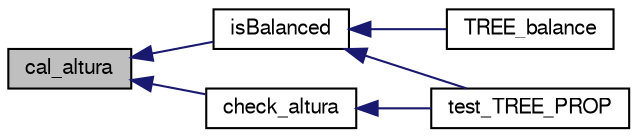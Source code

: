 digraph "cal_altura"
{
  edge [fontname="FreeSans",fontsize="10",labelfontname="FreeSans",labelfontsize="10"];
  node [fontname="FreeSans",fontsize="10",shape=record];
  rankdir="LR";
  Node1 [label="cal_altura",height=0.2,width=0.4,color="black", fillcolor="grey75", style="filled", fontcolor="black"];
  Node1 -> Node2 [dir="back",color="midnightblue",fontsize="10",style="solid",fontname="FreeSans"];
  Node2 [label="isBalanced",height=0.2,width=0.4,color="black", fillcolor="white", style="filled",URL="$mytree_8c.html#a77052c283727704d56a67aa1b3b6bdf4",tooltip="Função verifica se a árvore é balanceada. "];
  Node2 -> Node3 [dir="back",color="midnightblue",fontsize="10",style="solid",fontname="FreeSans"];
  Node3 [label="TREE_balance",height=0.2,width=0.4,color="black", fillcolor="white", style="filled",URL="$mytree_8h.html#a720a60583fa40d4cf9175c76559a933a",tooltip="Função verifica se a arvore da estrutura é balanceada. "];
  Node2 -> Node4 [dir="back",color="midnightblue",fontsize="10",style="solid",fontname="FreeSans"];
  Node4 [label="test_TREE_PROP",height=0.2,width=0.4,color="black", fillcolor="white", style="filled",URL="$mytree_8h.html#aa655221e8c6c0729bb5799bf5df6163d",tooltip="Função que testa as propriedas da tree. "];
  Node1 -> Node5 [dir="back",color="midnightblue",fontsize="10",style="solid",fontname="FreeSans"];
  Node5 [label="check_altura",height=0.2,width=0.4,color="black", fillcolor="white", style="filled",URL="$mytree_8c.html#a6023a4e662c1e541d094a4f587089c6a",tooltip="Função que testa se os nodos da AVL têm as alturas direitas. "];
  Node5 -> Node4 [dir="back",color="midnightblue",fontsize="10",style="solid",fontname="FreeSans"];
}

